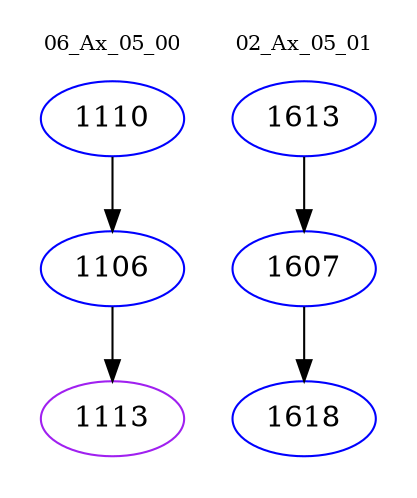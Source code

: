 digraph{
subgraph cluster_0 {
color = white
label = "06_Ax_05_00";
fontsize=10;
T0_1110 [label="1110", color="blue"]
T0_1110 -> T0_1106 [color="black"]
T0_1106 [label="1106", color="blue"]
T0_1106 -> T0_1113 [color="black"]
T0_1113 [label="1113", color="purple"]
}
subgraph cluster_1 {
color = white
label = "02_Ax_05_01";
fontsize=10;
T1_1613 [label="1613", color="blue"]
T1_1613 -> T1_1607 [color="black"]
T1_1607 [label="1607", color="blue"]
T1_1607 -> T1_1618 [color="black"]
T1_1618 [label="1618", color="blue"]
}
}
